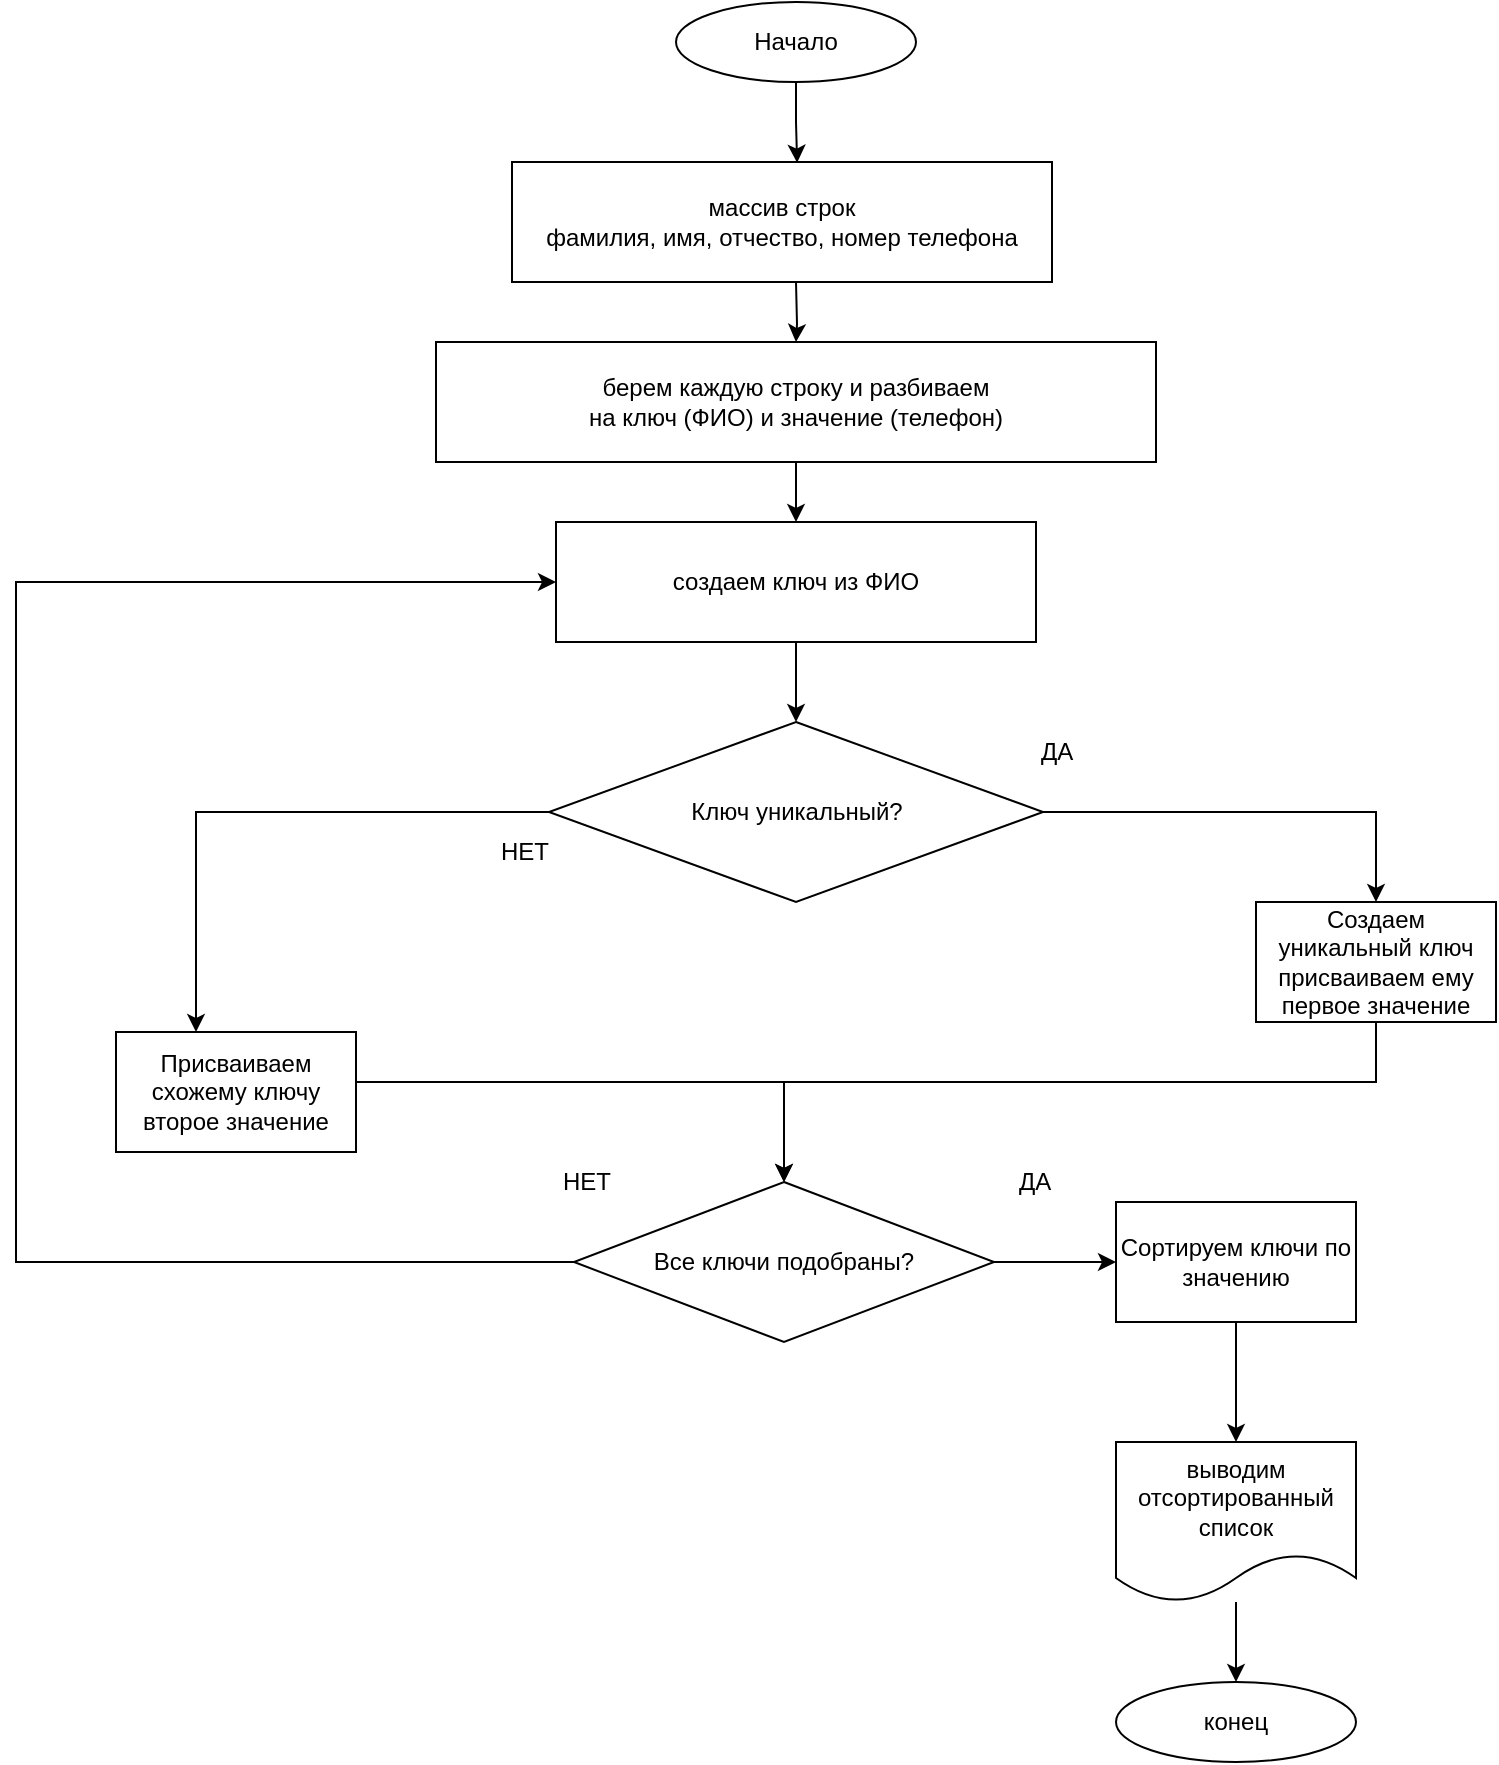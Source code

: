 <mxfile version="22.1.11" type="device">
  <diagram name="Страница — 1" id="gOcQu-ggy9y2sPKDK1HZ">
    <mxGraphModel dx="978" dy="571" grid="1" gridSize="10" guides="1" tooltips="1" connect="1" arrows="1" fold="1" page="1" pageScale="1" pageWidth="827" pageHeight="1169" math="0" shadow="0">
      <root>
        <mxCell id="0" />
        <mxCell id="1" parent="0" />
        <mxCell id="vUsEq12OFLoYgcz9JWID-1" value="Начало" style="ellipse;whiteSpace=wrap;html=1;" vertex="1" parent="1">
          <mxGeometry x="360" y="10" width="120" height="40" as="geometry" />
        </mxCell>
        <mxCell id="vUsEq12OFLoYgcz9JWID-25" style="edgeStyle=orthogonalEdgeStyle;rounded=0;orthogonalLoop=1;jettySize=auto;html=1;" edge="1" parent="1" target="vUsEq12OFLoYgcz9JWID-3">
          <mxGeometry relative="1" as="geometry">
            <mxPoint x="420" y="150" as="sourcePoint" />
          </mxGeometry>
        </mxCell>
        <mxCell id="vUsEq12OFLoYgcz9JWID-2" value="массив строк&lt;br&gt;фамилия, имя, отчество, номер телефона" style="rounded=0;whiteSpace=wrap;html=1;" vertex="1" parent="1">
          <mxGeometry x="278" y="90" width="270" height="60" as="geometry" />
        </mxCell>
        <mxCell id="vUsEq12OFLoYgcz9JWID-26" style="edgeStyle=orthogonalEdgeStyle;rounded=0;orthogonalLoop=1;jettySize=auto;html=1;" edge="1" parent="1" source="vUsEq12OFLoYgcz9JWID-3" target="vUsEq12OFLoYgcz9JWID-11">
          <mxGeometry relative="1" as="geometry" />
        </mxCell>
        <mxCell id="vUsEq12OFLoYgcz9JWID-3" value="берем каждую строку и разбиваем &lt;br&gt;на ключ (ФИО) и значение (телефон)" style="rounded=0;whiteSpace=wrap;html=1;" vertex="1" parent="1">
          <mxGeometry x="240" y="180" width="360" height="60" as="geometry" />
        </mxCell>
        <mxCell id="vUsEq12OFLoYgcz9JWID-9" style="edgeStyle=orthogonalEdgeStyle;rounded=0;orthogonalLoop=1;jettySize=auto;html=1;" edge="1" parent="1" source="vUsEq12OFLoYgcz9JWID-4" target="vUsEq12OFLoYgcz9JWID-8">
          <mxGeometry relative="1" as="geometry">
            <Array as="points">
              <mxPoint x="120" y="415" />
            </Array>
          </mxGeometry>
        </mxCell>
        <mxCell id="vUsEq12OFLoYgcz9JWID-27" style="edgeStyle=orthogonalEdgeStyle;rounded=0;orthogonalLoop=1;jettySize=auto;html=1;entryX=0.5;entryY=0;entryDx=0;entryDy=0;" edge="1" parent="1" source="vUsEq12OFLoYgcz9JWID-4" target="vUsEq12OFLoYgcz9JWID-12">
          <mxGeometry relative="1" as="geometry" />
        </mxCell>
        <mxCell id="vUsEq12OFLoYgcz9JWID-4" value="Ключ уникальный?" style="rhombus;whiteSpace=wrap;html=1;" vertex="1" parent="1">
          <mxGeometry x="296.5" y="370" width="247" height="90" as="geometry" />
        </mxCell>
        <mxCell id="vUsEq12OFLoYgcz9JWID-6" value="ДА" style="text;html=1;align=center;verticalAlign=middle;resizable=0;points=[];autosize=1;strokeColor=none;fillColor=none;" vertex="1" parent="1">
          <mxGeometry x="530" y="370" width="40" height="30" as="geometry" />
        </mxCell>
        <mxCell id="vUsEq12OFLoYgcz9JWID-7" value="НЕТ" style="text;html=1;align=center;verticalAlign=middle;resizable=0;points=[];autosize=1;strokeColor=none;fillColor=none;" vertex="1" parent="1">
          <mxGeometry x="259" y="420" width="50" height="30" as="geometry" />
        </mxCell>
        <mxCell id="vUsEq12OFLoYgcz9JWID-15" style="edgeStyle=orthogonalEdgeStyle;rounded=0;orthogonalLoop=1;jettySize=auto;html=1;" edge="1" parent="1" source="vUsEq12OFLoYgcz9JWID-8" target="vUsEq12OFLoYgcz9JWID-14">
          <mxGeometry relative="1" as="geometry">
            <Array as="points">
              <mxPoint x="414" y="550" />
            </Array>
          </mxGeometry>
        </mxCell>
        <mxCell id="vUsEq12OFLoYgcz9JWID-8" value="Присваиваем схожему ключу второе значение" style="rounded=0;whiteSpace=wrap;html=1;" vertex="1" parent="1">
          <mxGeometry x="80" y="525" width="120" height="60" as="geometry" />
        </mxCell>
        <mxCell id="vUsEq12OFLoYgcz9JWID-22" style="edgeStyle=orthogonalEdgeStyle;rounded=0;orthogonalLoop=1;jettySize=auto;html=1;entryX=0.5;entryY=0;entryDx=0;entryDy=0;" edge="1" parent="1" source="vUsEq12OFLoYgcz9JWID-11" target="vUsEq12OFLoYgcz9JWID-4">
          <mxGeometry relative="1" as="geometry" />
        </mxCell>
        <mxCell id="vUsEq12OFLoYgcz9JWID-11" value="создаем ключ из ФИО" style="rounded=0;whiteSpace=wrap;html=1;" vertex="1" parent="1">
          <mxGeometry x="300" y="270" width="240" height="60" as="geometry" />
        </mxCell>
        <mxCell id="vUsEq12OFLoYgcz9JWID-16" style="edgeStyle=orthogonalEdgeStyle;rounded=0;orthogonalLoop=1;jettySize=auto;html=1;" edge="1" parent="1" source="vUsEq12OFLoYgcz9JWID-12" target="vUsEq12OFLoYgcz9JWID-14">
          <mxGeometry relative="1" as="geometry">
            <Array as="points">
              <mxPoint x="710" y="550" />
              <mxPoint x="414" y="550" />
            </Array>
          </mxGeometry>
        </mxCell>
        <mxCell id="vUsEq12OFLoYgcz9JWID-12" value="Создаем уникальный ключ присваиваем ему первое значение" style="rounded=0;whiteSpace=wrap;html=1;" vertex="1" parent="1">
          <mxGeometry x="650" y="460" width="120" height="60" as="geometry" />
        </mxCell>
        <mxCell id="vUsEq12OFLoYgcz9JWID-18" style="edgeStyle=orthogonalEdgeStyle;rounded=0;orthogonalLoop=1;jettySize=auto;html=1;entryX=0;entryY=0.5;entryDx=0;entryDy=0;" edge="1" parent="1" source="vUsEq12OFLoYgcz9JWID-14" target="vUsEq12OFLoYgcz9JWID-11">
          <mxGeometry relative="1" as="geometry">
            <Array as="points">
              <mxPoint x="30" y="640" />
              <mxPoint x="30" y="300" />
            </Array>
          </mxGeometry>
        </mxCell>
        <mxCell id="vUsEq12OFLoYgcz9JWID-21" style="edgeStyle=orthogonalEdgeStyle;rounded=0;orthogonalLoop=1;jettySize=auto;html=1;" edge="1" parent="1" source="vUsEq12OFLoYgcz9JWID-14" target="vUsEq12OFLoYgcz9JWID-20">
          <mxGeometry relative="1" as="geometry" />
        </mxCell>
        <mxCell id="vUsEq12OFLoYgcz9JWID-14" value="Все ключи подобраны?" style="rhombus;whiteSpace=wrap;html=1;" vertex="1" parent="1">
          <mxGeometry x="309" y="600" width="210" height="80" as="geometry" />
        </mxCell>
        <mxCell id="vUsEq12OFLoYgcz9JWID-17" value="НЕТ" style="text;html=1;align=center;verticalAlign=middle;resizable=0;points=[];autosize=1;strokeColor=none;fillColor=none;" vertex="1" parent="1">
          <mxGeometry x="290" y="585" width="50" height="30" as="geometry" />
        </mxCell>
        <mxCell id="vUsEq12OFLoYgcz9JWID-19" value="ДА" style="text;html=1;align=center;verticalAlign=middle;resizable=0;points=[];autosize=1;strokeColor=none;fillColor=none;" vertex="1" parent="1">
          <mxGeometry x="519" y="585" width="40" height="30" as="geometry" />
        </mxCell>
        <mxCell id="vUsEq12OFLoYgcz9JWID-29" style="edgeStyle=orthogonalEdgeStyle;rounded=0;orthogonalLoop=1;jettySize=auto;html=1;entryX=0.5;entryY=0;entryDx=0;entryDy=0;" edge="1" parent="1" source="vUsEq12OFLoYgcz9JWID-20" target="vUsEq12OFLoYgcz9JWID-28">
          <mxGeometry relative="1" as="geometry" />
        </mxCell>
        <mxCell id="vUsEq12OFLoYgcz9JWID-20" value="Сортируем ключи по значению" style="rounded=0;whiteSpace=wrap;html=1;" vertex="1" parent="1">
          <mxGeometry x="580" y="610" width="120" height="60" as="geometry" />
        </mxCell>
        <mxCell id="vUsEq12OFLoYgcz9JWID-24" style="edgeStyle=orthogonalEdgeStyle;rounded=0;orthogonalLoop=1;jettySize=auto;html=1;entryX=0.528;entryY=0.006;entryDx=0;entryDy=0;entryPerimeter=0;" edge="1" parent="1" source="vUsEq12OFLoYgcz9JWID-1" target="vUsEq12OFLoYgcz9JWID-2">
          <mxGeometry relative="1" as="geometry" />
        </mxCell>
        <mxCell id="vUsEq12OFLoYgcz9JWID-31" value="" style="edgeStyle=orthogonalEdgeStyle;rounded=0;orthogonalLoop=1;jettySize=auto;html=1;" edge="1" parent="1" source="vUsEq12OFLoYgcz9JWID-28" target="vUsEq12OFLoYgcz9JWID-30">
          <mxGeometry relative="1" as="geometry" />
        </mxCell>
        <mxCell id="vUsEq12OFLoYgcz9JWID-28" value="выводим отсортированный список" style="shape=document;whiteSpace=wrap;html=1;boundedLbl=1;" vertex="1" parent="1">
          <mxGeometry x="580" y="730" width="120" height="80" as="geometry" />
        </mxCell>
        <mxCell id="vUsEq12OFLoYgcz9JWID-30" value="конец" style="ellipse;whiteSpace=wrap;html=1;" vertex="1" parent="1">
          <mxGeometry x="580" y="850" width="120" height="40" as="geometry" />
        </mxCell>
      </root>
    </mxGraphModel>
  </diagram>
</mxfile>
